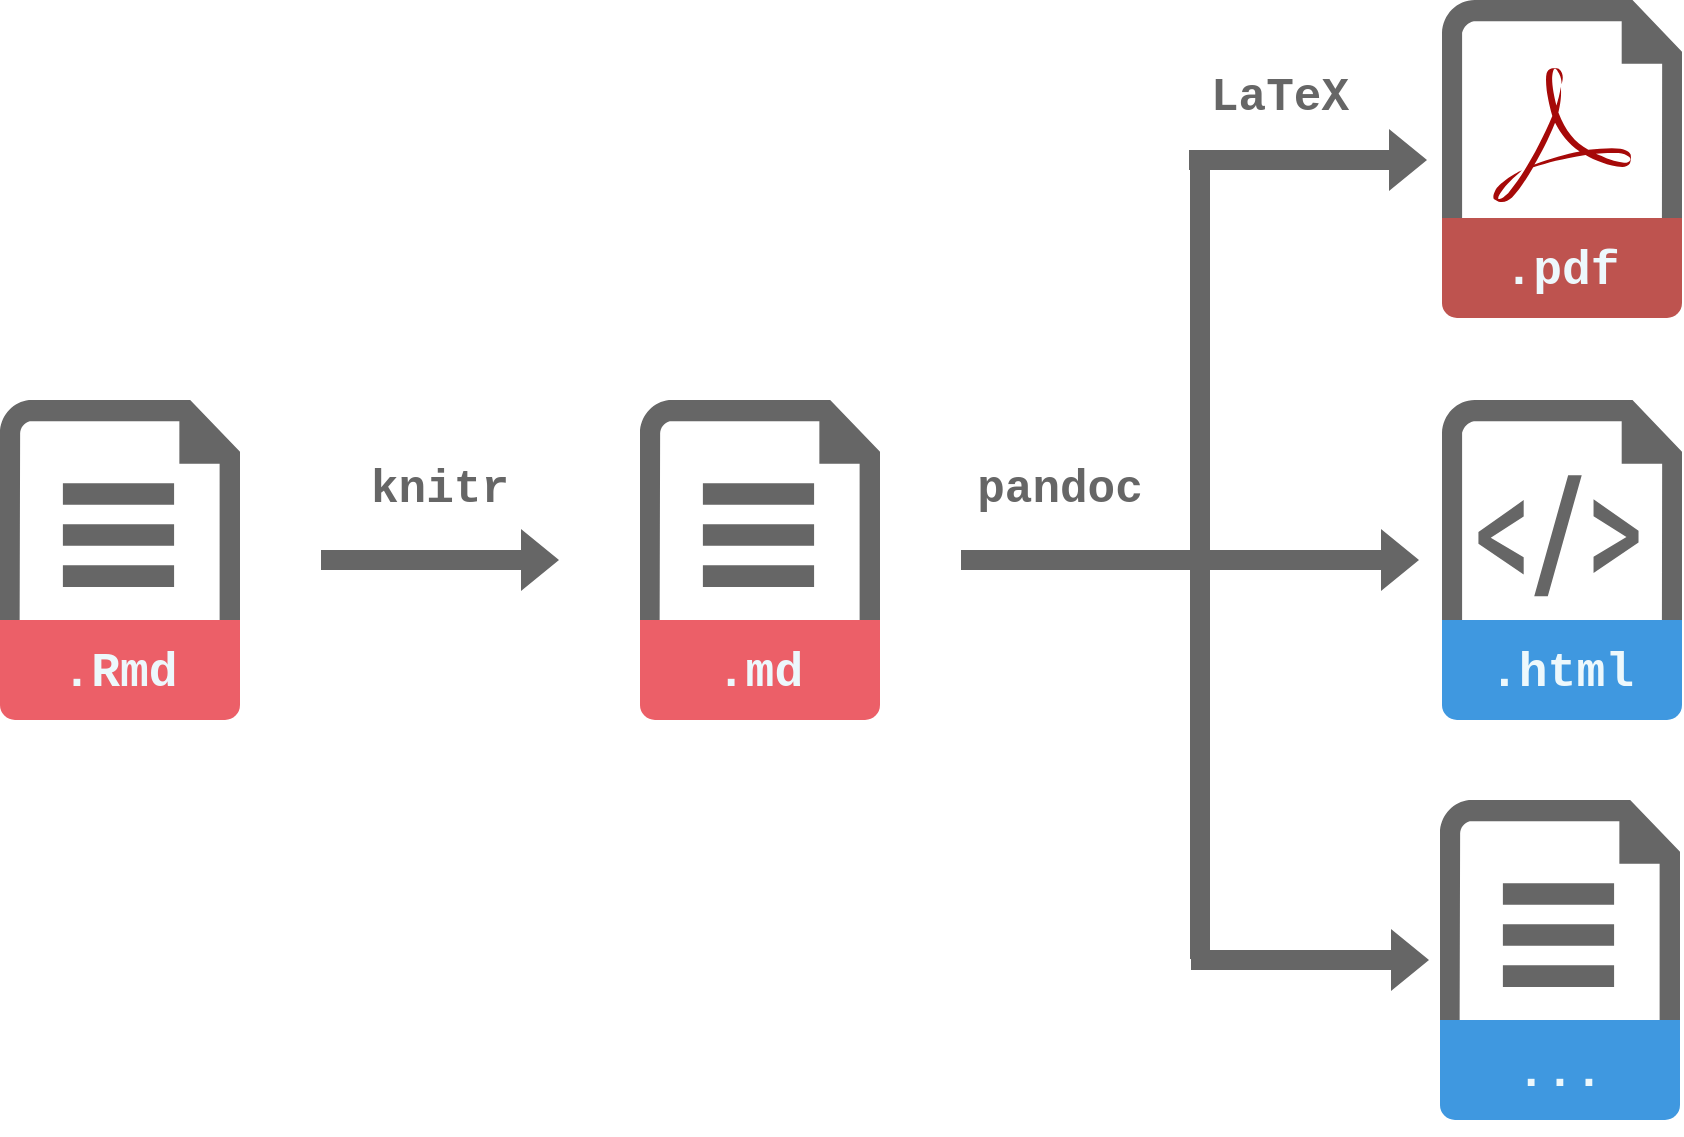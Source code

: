 <mxfile version="18.0.2" type="device"><diagram id="0wnoLx4B_8OVxkFM2vL0" name="Page-1"><mxGraphModel dx="1584" dy="790" grid="1" gridSize="10" guides="1" tooltips="1" connect="1" arrows="1" fold="1" page="1" pageScale="1" pageWidth="827" pageHeight="1169" math="0" shadow="0"><root><mxCell id="0"/><mxCell id="1" parent="0"/><mxCell id="tqw9A8P6Ssz2zjz3Dn80-2" value="" style="verticalLabelPosition=bottom;html=1;verticalAlign=top;align=center;strokeColor=none;fillColor=#666666;shape=mxgraph.azure.script_file;pointerEvents=1;gradientColor=none;" vertex="1" parent="1"><mxGeometry x="801" y="240" width="120" height="130" as="geometry"/></mxCell><mxCell id="tqw9A8P6Ssz2zjz3Dn80-5" value="" style="verticalLabelPosition=bottom;html=1;verticalAlign=top;align=center;strokeColor=none;fillColor=#666666;shape=mxgraph.azure.cloud_services_configuration_file;pointerEvents=1;" vertex="1" parent="1"><mxGeometry x="80" y="240" width="120" height="130" as="geometry"/></mxCell><mxCell id="tqw9A8P6Ssz2zjz3Dn80-9" value="&lt;h1&gt;&lt;br&gt;&lt;/h1&gt;" style="rounded=1;whiteSpace=wrap;html=1;fillColor=#ec5f68;gradientColor=none;fontColor=#EDF8FC;strokeColor=none;" vertex="1" parent="1"><mxGeometry x="80" y="350" width="120" height="50" as="geometry"/></mxCell><mxCell id="tqw9A8P6Ssz2zjz3Dn80-10" value="&lt;h1&gt;.Rmd&lt;/h1&gt;" style="rounded=0;whiteSpace=wrap;html=1;fontFamily=Courier New;fontColor=#EDF8FC;fillColor=#ec5f68;gradientColor=none;strokeColor=none;spacingTop=14;" vertex="1" parent="1"><mxGeometry x="80" y="350" width="120" height="40" as="geometry"/></mxCell><mxCell id="tqw9A8P6Ssz2zjz3Dn80-11" value="" style="verticalLabelPosition=bottom;html=1;verticalAlign=top;align=center;strokeColor=none;fillColor=#666666;shape=mxgraph.azure.cloud_services_configuration_file;pointerEvents=1;" vertex="1" parent="1"><mxGeometry x="400" y="240" width="120" height="130" as="geometry"/></mxCell><mxCell id="tqw9A8P6Ssz2zjz3Dn80-12" value="&lt;h1&gt;&lt;br&gt;&lt;/h1&gt;" style="rounded=1;whiteSpace=wrap;html=1;fillColor=#3F98E0;gradientColor=none;fontColor=#EDF8FC;strokeColor=none;" vertex="1" parent="1"><mxGeometry x="801" y="350" width="120" height="50" as="geometry"/></mxCell><mxCell id="tqw9A8P6Ssz2zjz3Dn80-13" value="&lt;h1&gt;.html&lt;/h1&gt;" style="rounded=0;whiteSpace=wrap;html=1;fontFamily=Courier New;fontColor=#EDF8FC;fillColor=#3f98e0;gradientColor=none;strokeColor=none;spacingTop=14;" vertex="1" parent="1"><mxGeometry x="801" y="350" width="120" height="40" as="geometry"/></mxCell><mxCell id="tqw9A8P6Ssz2zjz3Dn80-14" value="" style="verticalLabelPosition=bottom;html=1;verticalAlign=top;align=center;strokeColor=none;fillColor=#666666;shape=mxgraph.azure.script_file;pointerEvents=1;gradientColor=none;" vertex="1" parent="1"><mxGeometry x="801" y="40" width="120" height="130" as="geometry"/></mxCell><mxCell id="tqw9A8P6Ssz2zjz3Dn80-16" value="" style="rounded=1;whiteSpace=wrap;html=1;fontFamily=Courier New;strokeColor=none;" vertex="1" parent="1"><mxGeometry x="814" y="74" width="90" height="75" as="geometry"/></mxCell><mxCell id="tqw9A8P6Ssz2zjz3Dn80-3" value="" style="dashed=0;outlineConnect=0;html=1;align=center;labelPosition=center;verticalLabelPosition=bottom;verticalAlign=top;shape=mxgraph.weblogos.adobe_pdf;fillColor=#A60908" vertex="1" parent="1"><mxGeometry x="826.3" y="74" width="69.4" height="67.6" as="geometry"/></mxCell><mxCell id="tqw9A8P6Ssz2zjz3Dn80-19" value="&lt;h1&gt;&lt;br&gt;&lt;/h1&gt;" style="rounded=1;whiteSpace=wrap;html=1;fillColor=#ec5f68;gradientColor=none;fontColor=#EDF8FC;strokeColor=none;" vertex="1" parent="1"><mxGeometry x="400" y="350" width="120" height="50" as="geometry"/></mxCell><mxCell id="tqw9A8P6Ssz2zjz3Dn80-20" value="&lt;h1&gt;.md&lt;/h1&gt;" style="rounded=0;whiteSpace=wrap;html=1;fontFamily=Courier New;fontColor=#EDF8FC;fillColor=#ec5f68;gradientColor=none;strokeColor=none;spacingTop=14;" vertex="1" parent="1"><mxGeometry x="400" y="350" width="120" height="40" as="geometry"/></mxCell><mxCell id="tqw9A8P6Ssz2zjz3Dn80-21" value="&lt;h1&gt;&lt;br&gt;&lt;/h1&gt;" style="rounded=1;whiteSpace=wrap;html=1;fillColor=#BE534F;gradientColor=none;fontColor=#EDF8FC;strokeColor=none;" vertex="1" parent="1"><mxGeometry x="801" y="149" width="120" height="50" as="geometry"/></mxCell><mxCell id="tqw9A8P6Ssz2zjz3Dn80-22" value="&lt;h1&gt;.pdf&lt;/h1&gt;" style="rounded=0;whiteSpace=wrap;html=1;fontFamily=Courier New;fontColor=#EDF8FC;fillColor=#be534f;gradientColor=none;strokeColor=none;spacingTop=14;" vertex="1" parent="1"><mxGeometry x="801" y="149" width="120" height="40" as="geometry"/></mxCell><mxCell id="tqw9A8P6Ssz2zjz3Dn80-24" value="" style="shape=flexArrow;endArrow=classic;html=1;rounded=0;fontFamily=Courier New;fontColor=#EDF8FC;fillColor=#666666;strokeColor=none;" edge="1" parent="1"><mxGeometry width="50" height="50" relative="1" as="geometry"><mxPoint x="240" y="320" as="sourcePoint"/><mxPoint x="360" y="320" as="targetPoint"/></mxGeometry></mxCell><mxCell id="tqw9A8P6Ssz2zjz3Dn80-25" value="knitr" style="text;html=1;strokeColor=none;fillColor=none;align=center;verticalAlign=middle;whiteSpace=wrap;rounded=0;fontFamily=Courier New;fontColor=#666666;fontSize=23;fontStyle=1" vertex="1" parent="1"><mxGeometry x="270" y="270" width="60" height="30" as="geometry"/></mxCell><mxCell id="tqw9A8P6Ssz2zjz3Dn80-26" value="" style="verticalLabelPosition=bottom;html=1;verticalAlign=top;align=center;strokeColor=none;fillColor=#666666;shape=mxgraph.azure.cloud_services_configuration_file;pointerEvents=1;" vertex="1" parent="1"><mxGeometry x="800" y="440" width="120" height="130" as="geometry"/></mxCell><mxCell id="tqw9A8P6Ssz2zjz3Dn80-27" value="&lt;h1&gt;&lt;br&gt;&lt;/h1&gt;" style="rounded=1;whiteSpace=wrap;html=1;fillColor=#3F98E0;gradientColor=none;fontColor=#EDF8FC;strokeColor=none;" vertex="1" parent="1"><mxGeometry x="800" y="550" width="120" height="50" as="geometry"/></mxCell><mxCell id="tqw9A8P6Ssz2zjz3Dn80-28" value="&lt;h1&gt;...&lt;/h1&gt;" style="rounded=0;whiteSpace=wrap;html=1;fontFamily=Courier New;fontColor=#EDF8FC;fillColor=#3f98e0;gradientColor=none;strokeColor=none;spacingTop=14;" vertex="1" parent="1"><mxGeometry x="800" y="550" width="120" height="40" as="geometry"/></mxCell><mxCell id="tqw9A8P6Ssz2zjz3Dn80-29" value="" style="shape=flexArrow;endArrow=none;html=1;rounded=0;fontFamily=Courier New;fontColor=#EDF8FC;fillColor=#666666;strokeColor=none;endFill=0;" edge="1" parent="1"><mxGeometry width="50" height="50" relative="1" as="geometry"><mxPoint x="560" y="320" as="sourcePoint"/><mxPoint x="680" y="320" as="targetPoint"/></mxGeometry></mxCell><mxCell id="tqw9A8P6Ssz2zjz3Dn80-30" value="pandoc" style="text;html=1;strokeColor=none;fillColor=none;align=center;verticalAlign=middle;whiteSpace=wrap;rounded=0;fontFamily=Courier New;fontColor=#666666;fontSize=23;fontStyle=1" vertex="1" parent="1"><mxGeometry x="580" y="270" width="60" height="30" as="geometry"/></mxCell><mxCell id="tqw9A8P6Ssz2zjz3Dn80-31" value="" style="shape=flexArrow;endArrow=none;html=1;rounded=0;fontFamily=Courier New;fontSize=23;fontColor=#666666;fillColor=#666666;strokeColor=none;endFill=0;" edge="1" parent="1"><mxGeometry width="50" height="50" relative="1" as="geometry"><mxPoint x="680" y="520" as="sourcePoint"/><mxPoint x="680" y="120" as="targetPoint"/></mxGeometry></mxCell><mxCell id="tqw9A8P6Ssz2zjz3Dn80-32" value="" style="shape=flexArrow;endArrow=classic;html=1;rounded=0;fontFamily=Courier New;fontColor=#EDF8FC;fillColor=#666666;strokeColor=none;" edge="1" parent="1"><mxGeometry width="50" height="50" relative="1" as="geometry"><mxPoint x="674" y="120" as="sourcePoint"/><mxPoint x="794" y="120" as="targetPoint"/></mxGeometry></mxCell><mxCell id="tqw9A8P6Ssz2zjz3Dn80-33" value="" style="shape=flexArrow;endArrow=classic;html=1;rounded=0;fontFamily=Courier New;fontColor=#EDF8FC;fillColor=#666666;strokeColor=none;" edge="1" parent="1"><mxGeometry width="50" height="50" relative="1" as="geometry"><mxPoint x="670" y="320" as="sourcePoint"/><mxPoint x="790" y="320" as="targetPoint"/></mxGeometry></mxCell><mxCell id="tqw9A8P6Ssz2zjz3Dn80-34" value="" style="shape=flexArrow;endArrow=classic;html=1;rounded=0;fontFamily=Courier New;fontColor=#EDF8FC;fillColor=#666666;strokeColor=none;" edge="1" parent="1"><mxGeometry width="50" height="50" relative="1" as="geometry"><mxPoint x="675" y="520.0" as="sourcePoint"/><mxPoint x="795" y="520.0" as="targetPoint"/></mxGeometry></mxCell><mxCell id="tqw9A8P6Ssz2zjz3Dn80-35" value="LaTeX" style="text;html=1;strokeColor=none;fillColor=none;align=center;verticalAlign=middle;whiteSpace=wrap;rounded=0;fontFamily=Courier New;fontColor=#666666;fontSize=23;fontStyle=1" vertex="1" parent="1"><mxGeometry x="690" y="74" width="60" height="30" as="geometry"/></mxCell></root></mxGraphModel></diagram></mxfile>